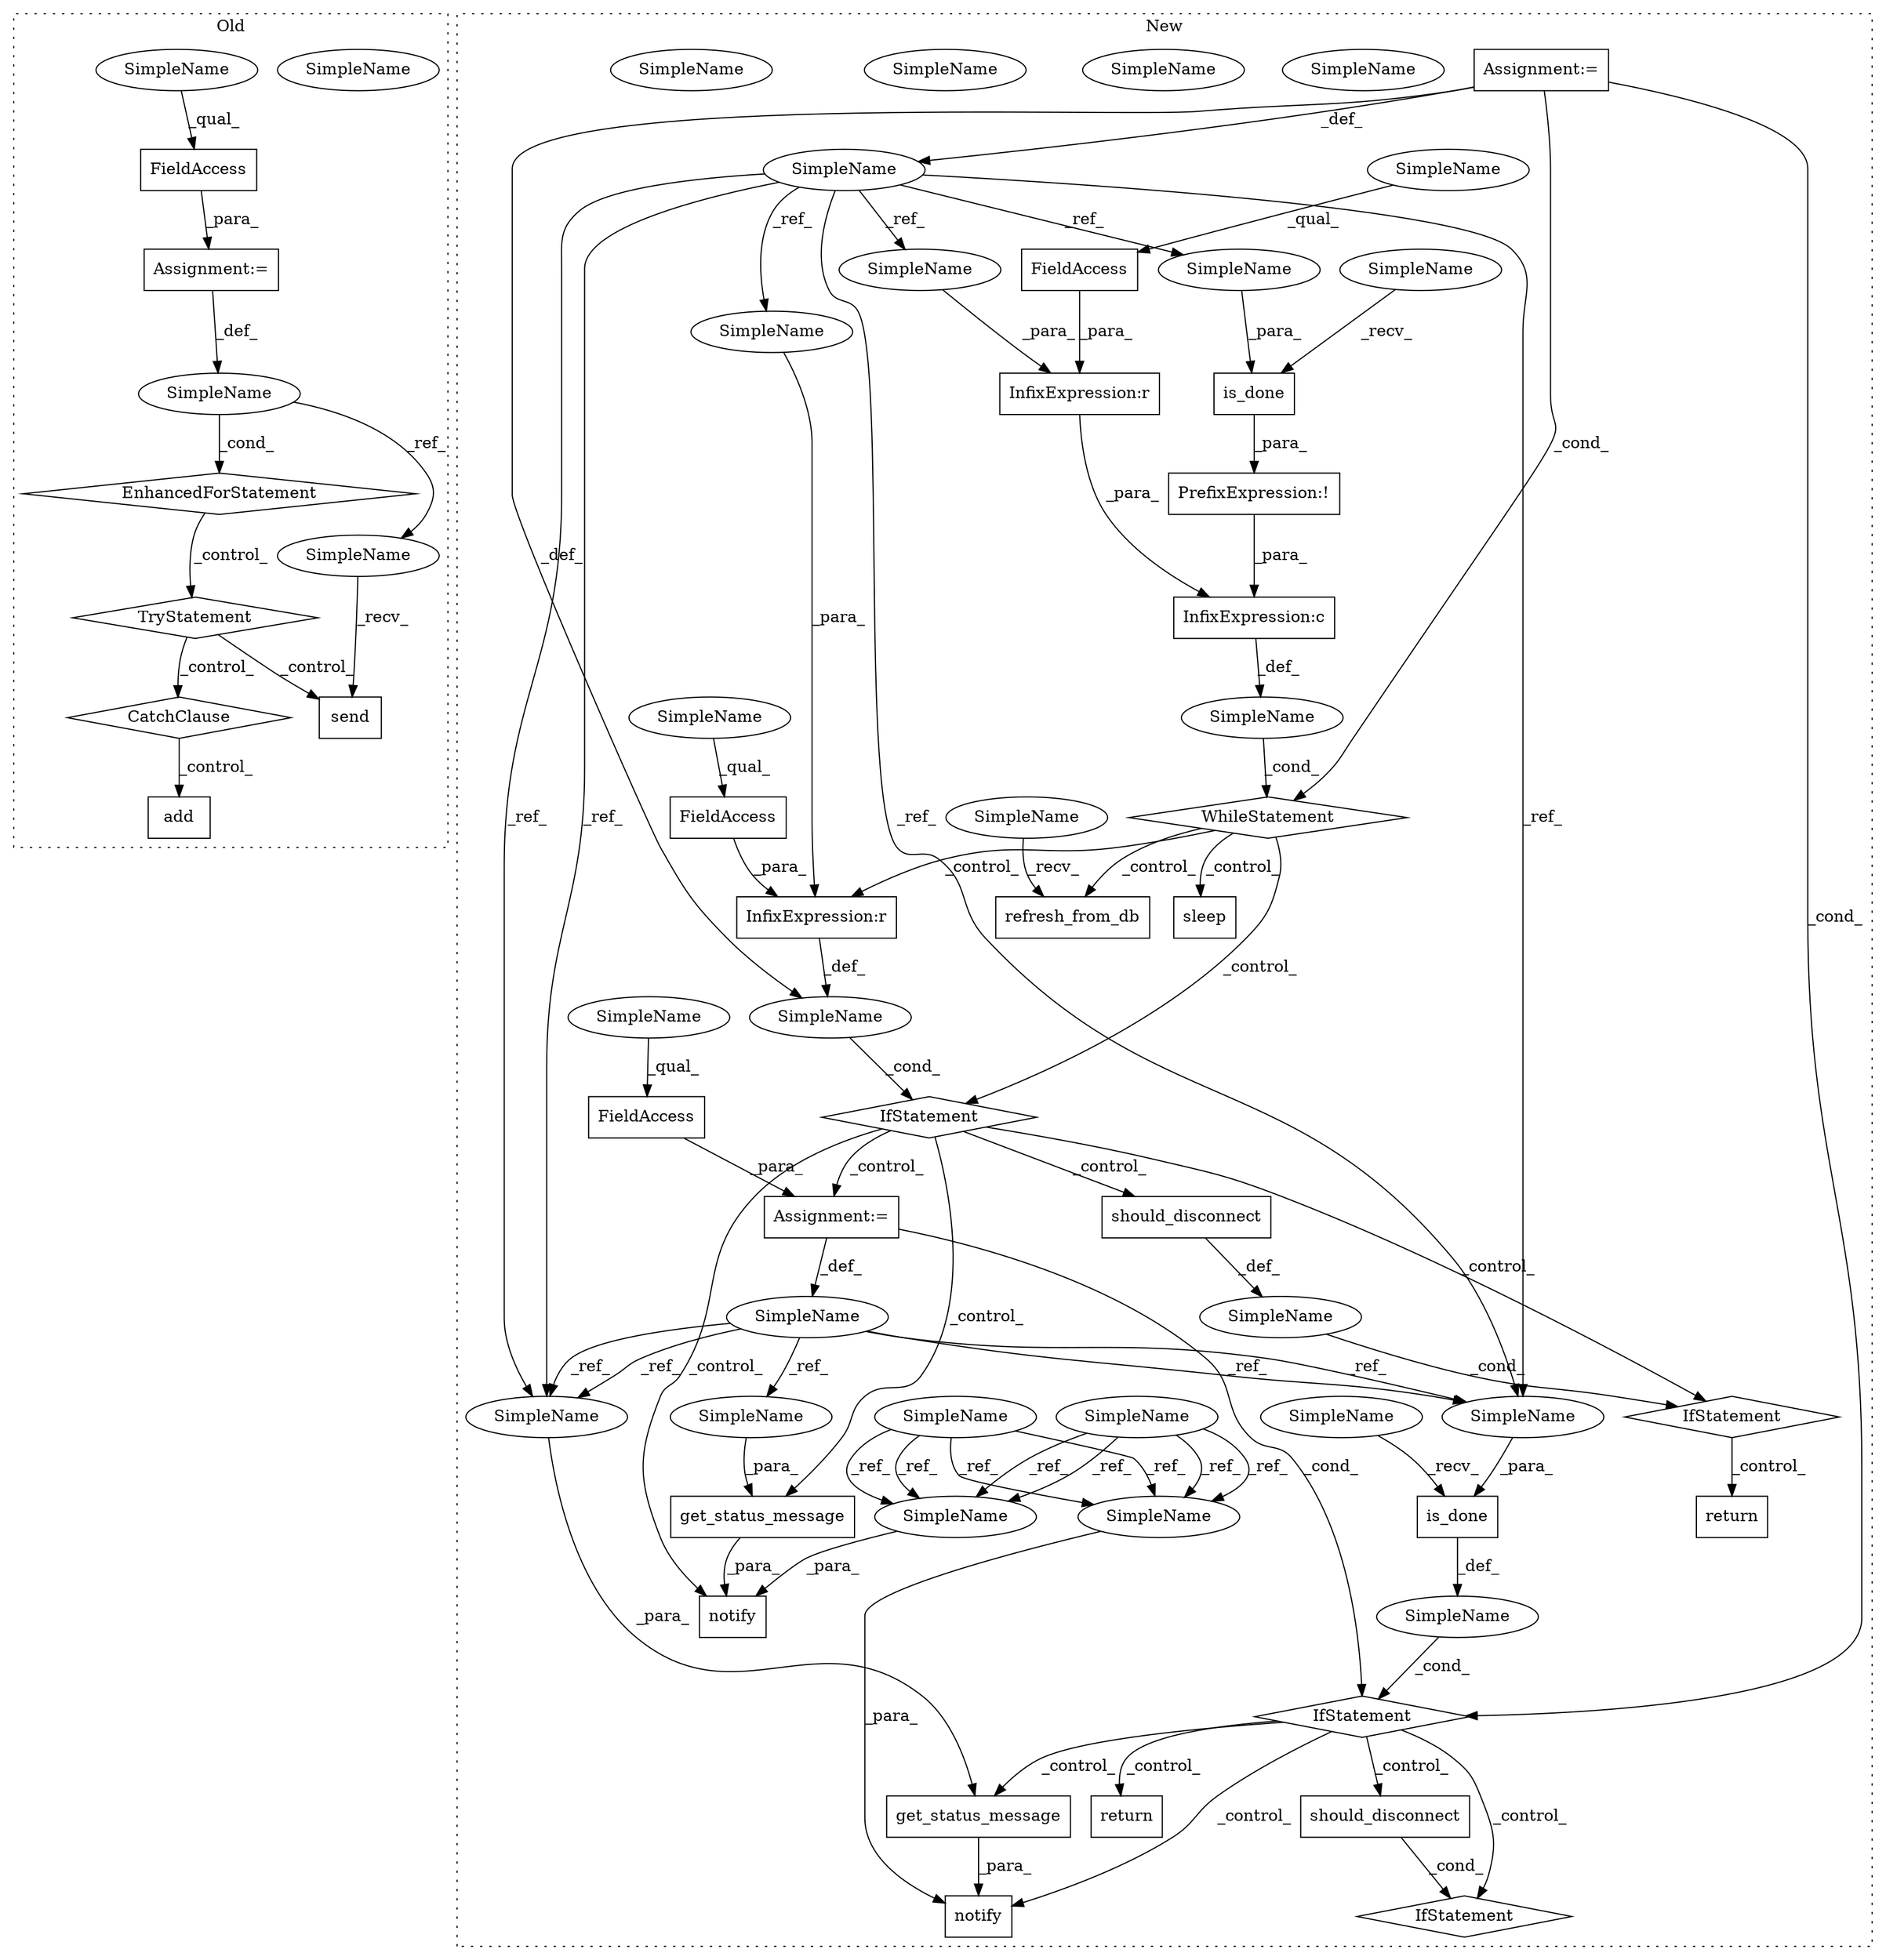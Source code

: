 digraph G {
subgraph cluster0 {
1 [label="add" a="32" s="15451,15458" l="4,1" shape="box"];
3 [label="EnhancedForStatement" a="70" s="15228,15310" l="61,2" shape="diamond"];
7 [label="SimpleName" a="42" s="15293" l="3" shape="ellipse"];
8 [label="CatchClause" a="12" s="15374,15419" l="17,2" shape="diamond"];
26 [label="TryStatement" a="54" s="15324" l="4" shape="diamond"];
33 [label="Assignment:=" a="7" s="15228,15310" l="61,2" shape="box"];
34 [label="FieldAccess" a="22" s="15299" l="11" shape="box"];
40 [label="send" a="32" s="15346,15358" l="5,1" shape="box"];
51 [label="SimpleName" a="42" s="15342" l="3" shape="ellipse"];
52 [label="SimpleName" a="42" s="15299" l="8" shape="ellipse"];
63 [label="SimpleName" a="42" s="15299" l="8" shape="ellipse"];
label = "Old";
style="dotted";
}
subgraph cluster1 {
2 [label="should_disconnect" a="32" s="17279" l="19" shape="box"];
4 [label="SimpleName" a="42" s="" l="" shape="ellipse"];
5 [label="return" a="41" s="16447" l="7" shape="box"];
6 [label="is_done" a="32" s="16310,16324" l="8,1" shape="box"];
9 [label="notify" a="32" s="16335,16377" l="7,1" shape="box"];
10 [label="SimpleName" a="42" s="15887" l="6" shape="ellipse"];
11 [label="InfixExpression:r" a="27" s="16048" l="4" shape="box"];
12 [label="SimpleName" a="42" s="" l="" shape="ellipse"];
13 [label="return" a="41" s="16215" l="7" shape="box"];
14 [label="notify" a="32" s="16125,16167" l="7,1" shape="box"];
15 [label="refresh_from_db" a="32" s="16013" l="17" shape="box"];
16 [label="PrefixExpression:!" a="38" s="15955" l="1" shape="box"];
17 [label="is_done" a="32" s="15976,15990" l="8,1" shape="box"];
18 [label="InfixExpression:c" a="27" s="15951" l="4" shape="box"];
19 [label="SimpleName" a="42" s="" l="" shape="ellipse"];
20 [label="should_disconnect" a="32" s="16182" l="19" shape="box"];
21 [label="sleep" a="32" s="16255,16273" l="6,1" shape="box"];
22 [label="SimpleName" a="42" s="16086" l="6" shape="ellipse"];
23 [label="get_status_message" a="32" s="16141,16166" l="19,1" shape="box"];
24 [label="InfixExpression:r" a="27" s="15919" l="4" shape="box"];
25 [label="FieldAccess" a="22" s="16052" l="22" shape="box"];
27 [label="FieldAccess" a="22" s="15923" l="27" shape="box"];
28 [label="FieldAccess" a="22" s="16093" l="22" shape="box"];
29 [label="SimpleName" a="42" s="" l="" shape="ellipse"];
30 [label="IfStatement" a="25" s="16178,16201" l="4,2" shape="diamond"];
31 [label="get_status_message" a="32" s="16351,16376" l="19,1" shape="box"];
32 [label="IfStatement" a="25" s="16286,16325" l="4,2" shape="diamond"];
35 [label="SimpleName" a="42" s="15157" l="8" shape="ellipse"];
36 [label="SimpleName" a="42" s="14998" l="8" shape="ellipse"];
37 [label="IfStatement" a="25" s="17275,17298" l="4,2" shape="diamond"];
38 [label="Assignment:=" a="7" s="15893" l="1" shape="box"];
39 [label="IfStatement" a="25" s="16038,16074" l="4,2" shape="diamond"];
41 [label="Assignment:=" a="7" s="16092" l="1" shape="box"];
42 [label="WhileStatement" a="61" s="15904,15992" l="7,2" shape="diamond"];
43 [label="SimpleName" a="42" s="16052" l="10" shape="ellipse"];
44 [label="SimpleName" a="42" s="16093" l="10" shape="ellipse"];
45 [label="SimpleName" a="42" s="16002" l="10" shape="ellipse"];
46 [label="SimpleName" a="42" s="16132" l="8" shape="ellipse"];
47 [label="SimpleName" a="42" s="16342" l="8" shape="ellipse"];
48 [label="SimpleName" a="42" s="16370" l="6" shape="ellipse"];
49 [label="SimpleName" a="42" s="16318" l="6" shape="ellipse"];
50 [label="SimpleName" a="42" s="16160" l="6" shape="ellipse"];
53 [label="SimpleName" a="42" s="16318" l="6" shape="ellipse"];
54 [label="SimpleName" a="42" s="15913" l="6" shape="ellipse"];
55 [label="SimpleName" a="42" s="15984" l="6" shape="ellipse"];
56 [label="SimpleName" a="42" s="16042" l="6" shape="ellipse"];
57 [label="SimpleName" a="42" s="16370" l="6" shape="ellipse"];
58 [label="SimpleName" a="42" s="16342" l="8" shape="ellipse"];
59 [label="SimpleName" a="42" s="16132" l="8" shape="ellipse"];
60 [label="SimpleName" a="42" s="15923" l="19" shape="ellipse"];
61 [label="SimpleName" a="42" s="16290" l="19" shape="ellipse"];
62 [label="SimpleName" a="42" s="15956" l="19" shape="ellipse"];
label = "New";
style="dotted";
}
2 -> 37 [label="_cond_"];
3 -> 26 [label="_control_"];
4 -> 32 [label="_cond_"];
6 -> 4 [label="_def_"];
7 -> 51 [label="_ref_"];
7 -> 3 [label="_cond_"];
8 -> 1 [label="_control_"];
10 -> 57 [label="_ref_"];
10 -> 57 [label="_ref_"];
10 -> 55 [label="_ref_"];
10 -> 53 [label="_ref_"];
10 -> 54 [label="_ref_"];
10 -> 53 [label="_ref_"];
10 -> 56 [label="_ref_"];
11 -> 19 [label="_def_"];
12 -> 42 [label="_cond_"];
16 -> 18 [label="_para_"];
17 -> 16 [label="_para_"];
18 -> 12 [label="_def_"];
19 -> 39 [label="_cond_"];
20 -> 29 [label="_def_"];
22 -> 57 [label="_ref_"];
22 -> 57 [label="_ref_"];
22 -> 53 [label="_ref_"];
22 -> 50 [label="_ref_"];
22 -> 53 [label="_ref_"];
23 -> 14 [label="_para_"];
24 -> 18 [label="_para_"];
25 -> 11 [label="_para_"];
26 -> 40 [label="_control_"];
26 -> 8 [label="_control_"];
27 -> 24 [label="_para_"];
28 -> 41 [label="_para_"];
29 -> 30 [label="_cond_"];
30 -> 13 [label="_control_"];
31 -> 9 [label="_para_"];
32 -> 37 [label="_control_"];
32 -> 5 [label="_control_"];
32 -> 2 [label="_control_"];
32 -> 9 [label="_control_"];
32 -> 31 [label="_control_"];
33 -> 7 [label="_def_"];
34 -> 33 [label="_para_"];
35 -> 58 [label="_ref_"];
35 -> 58 [label="_ref_"];
35 -> 59 [label="_ref_"];
35 -> 59 [label="_ref_"];
36 -> 59 [label="_ref_"];
36 -> 58 [label="_ref_"];
36 -> 58 [label="_ref_"];
36 -> 59 [label="_ref_"];
38 -> 10 [label="_def_"];
38 -> 42 [label="_cond_"];
38 -> 19 [label="_def_"];
38 -> 32 [label="_cond_"];
39 -> 41 [label="_control_"];
39 -> 23 [label="_control_"];
39 -> 30 [label="_control_"];
39 -> 14 [label="_control_"];
39 -> 20 [label="_control_"];
41 -> 22 [label="_def_"];
41 -> 32 [label="_cond_"];
42 -> 21 [label="_control_"];
42 -> 39 [label="_control_"];
42 -> 15 [label="_control_"];
42 -> 11 [label="_control_"];
43 -> 25 [label="_qual_"];
44 -> 28 [label="_qual_"];
45 -> 15 [label="_recv_"];
50 -> 23 [label="_para_"];
51 -> 40 [label="_recv_"];
53 -> 6 [label="_para_"];
54 -> 24 [label="_para_"];
55 -> 17 [label="_para_"];
56 -> 11 [label="_para_"];
57 -> 31 [label="_para_"];
58 -> 9 [label="_para_"];
59 -> 14 [label="_para_"];
60 -> 27 [label="_qual_"];
61 -> 6 [label="_recv_"];
62 -> 17 [label="_recv_"];
63 -> 34 [label="_qual_"];
}